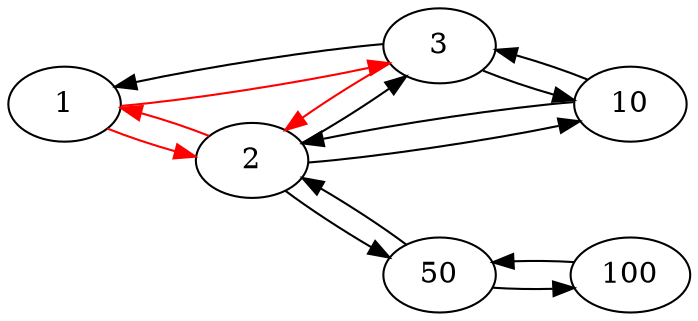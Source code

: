 digraph MyGraph {
rankdir="LR";
"1" -> "2"[color="red"];
"1" -> "3"[color="red"];
"2" -> "1"[color="red"];
"2" -> "3";
"2" -> "10";
"2" -> "50";
"3" -> "2"[color="red"];
"3" -> "1";
"3" -> "10";
"10" -> "3";
"10" -> "2";
"100" -> "50";
"50" -> "100";
"50" -> "2";
}